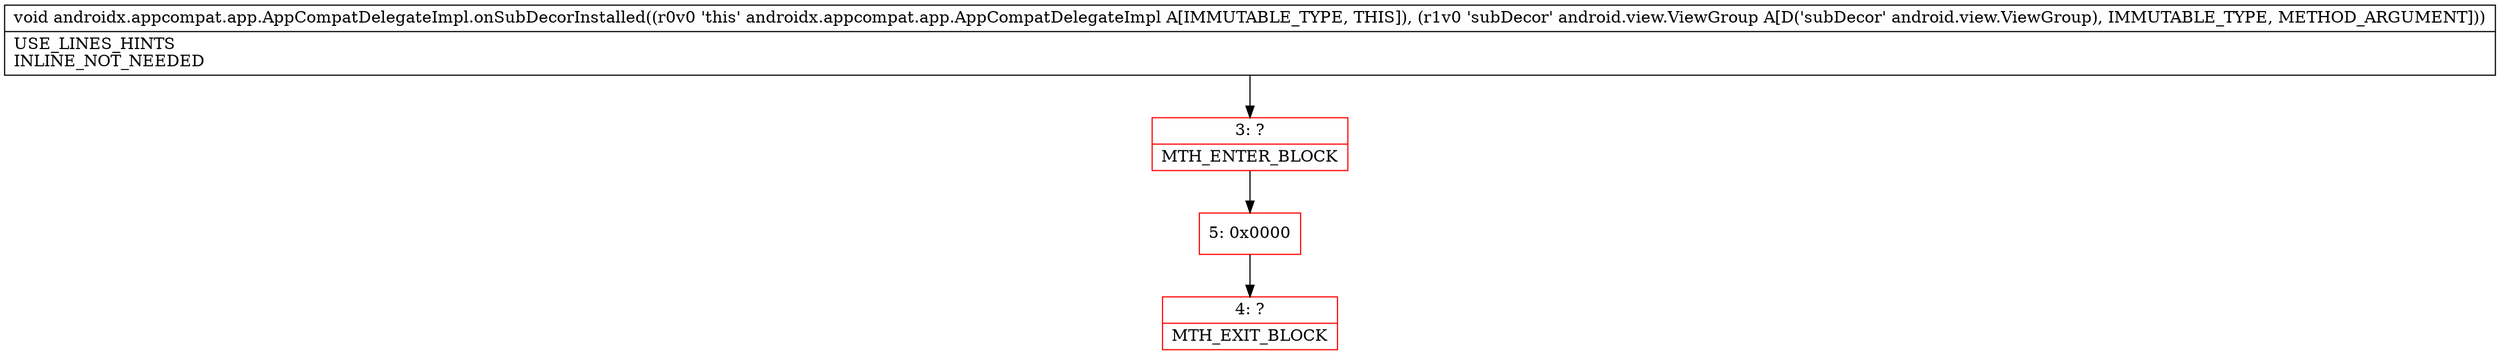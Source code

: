 digraph "CFG forandroidx.appcompat.app.AppCompatDelegateImpl.onSubDecorInstalled(Landroid\/view\/ViewGroup;)V" {
subgraph cluster_Region_123851363 {
label = "R(0)";
node [shape=record,color=blue];
}
Node_3 [shape=record,color=red,label="{3\:\ ?|MTH_ENTER_BLOCK\l}"];
Node_5 [shape=record,color=red,label="{5\:\ 0x0000}"];
Node_4 [shape=record,color=red,label="{4\:\ ?|MTH_EXIT_BLOCK\l}"];
MethodNode[shape=record,label="{void androidx.appcompat.app.AppCompatDelegateImpl.onSubDecorInstalled((r0v0 'this' androidx.appcompat.app.AppCompatDelegateImpl A[IMMUTABLE_TYPE, THIS]), (r1v0 'subDecor' android.view.ViewGroup A[D('subDecor' android.view.ViewGroup), IMMUTABLE_TYPE, METHOD_ARGUMENT]))  | USE_LINES_HINTS\lINLINE_NOT_NEEDED\l}"];
MethodNode -> Node_3;Node_3 -> Node_5;
Node_5 -> Node_4;
}

